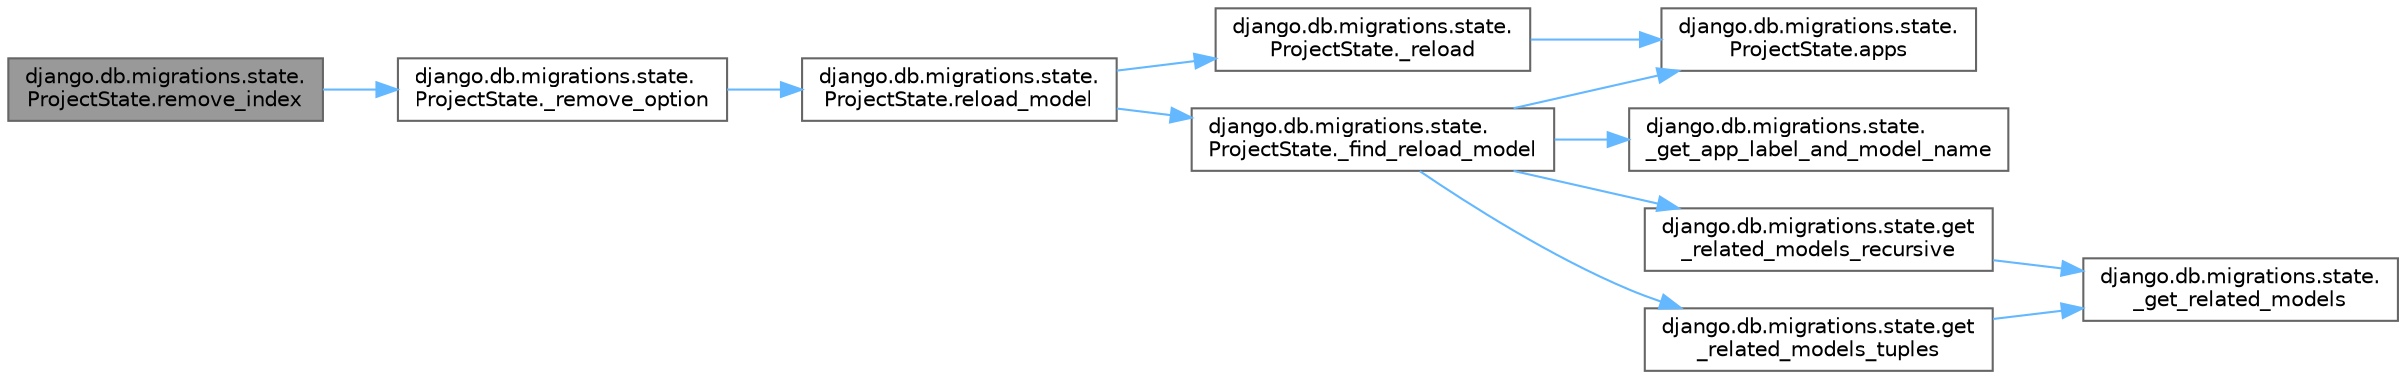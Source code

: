 digraph "django.db.migrations.state.ProjectState.remove_index"
{
 // LATEX_PDF_SIZE
  bgcolor="transparent";
  edge [fontname=Helvetica,fontsize=10,labelfontname=Helvetica,labelfontsize=10];
  node [fontname=Helvetica,fontsize=10,shape=box,height=0.2,width=0.4];
  rankdir="LR";
  Node1 [id="Node000001",label="django.db.migrations.state.\lProjectState.remove_index",height=0.2,width=0.4,color="gray40", fillcolor="grey60", style="filled", fontcolor="black",tooltip=" "];
  Node1 -> Node2 [id="edge1_Node000001_Node000002",color="steelblue1",style="solid",tooltip=" "];
  Node2 [id="Node000002",label="django.db.migrations.state.\lProjectState._remove_option",height=0.2,width=0.4,color="grey40", fillcolor="white", style="filled",URL="$classdjango_1_1db_1_1migrations_1_1state_1_1_project_state.html#a775e9bbdc240c1355118c3a69f78aaaf",tooltip=" "];
  Node2 -> Node3 [id="edge2_Node000002_Node000003",color="steelblue1",style="solid",tooltip=" "];
  Node3 [id="Node000003",label="django.db.migrations.state.\lProjectState.reload_model",height=0.2,width=0.4,color="grey40", fillcolor="white", style="filled",URL="$classdjango_1_1db_1_1migrations_1_1state_1_1_project_state.html#a63b9c4c74e5f04f26eb04b2b86d7551f",tooltip=" "];
  Node3 -> Node4 [id="edge3_Node000003_Node000004",color="steelblue1",style="solid",tooltip=" "];
  Node4 [id="Node000004",label="django.db.migrations.state.\lProjectState._find_reload_model",height=0.2,width=0.4,color="grey40", fillcolor="white", style="filled",URL="$classdjango_1_1db_1_1migrations_1_1state_1_1_project_state.html#a782fc6ac596d2c06dac72d3db2033e09",tooltip=" "];
  Node4 -> Node5 [id="edge4_Node000004_Node000005",color="steelblue1",style="solid",tooltip=" "];
  Node5 [id="Node000005",label="django.db.migrations.state.\l_get_app_label_and_model_name",height=0.2,width=0.4,color="grey40", fillcolor="white", style="filled",URL="$namespacedjango_1_1db_1_1migrations_1_1state.html#a8795ebe6e20cda4c6843eb8482f0ce0f",tooltip=" "];
  Node4 -> Node6 [id="edge5_Node000004_Node000006",color="steelblue1",style="solid",tooltip=" "];
  Node6 [id="Node000006",label="django.db.migrations.state.\lProjectState.apps",height=0.2,width=0.4,color="grey40", fillcolor="white", style="filled",URL="$classdjango_1_1db_1_1migrations_1_1state_1_1_project_state.html#a512f631936ae6b299fa822af8d84eb62",tooltip=" "];
  Node4 -> Node7 [id="edge6_Node000004_Node000007",color="steelblue1",style="solid",tooltip=" "];
  Node7 [id="Node000007",label="django.db.migrations.state.get\l_related_models_recursive",height=0.2,width=0.4,color="grey40", fillcolor="white", style="filled",URL="$namespacedjango_1_1db_1_1migrations_1_1state.html#ae120ef0842597f4fb4f52db6be117ac6",tooltip=" "];
  Node7 -> Node8 [id="edge7_Node000007_Node000008",color="steelblue1",style="solid",tooltip=" "];
  Node8 [id="Node000008",label="django.db.migrations.state.\l_get_related_models",height=0.2,width=0.4,color="grey40", fillcolor="white", style="filled",URL="$namespacedjango_1_1db_1_1migrations_1_1state.html#ad4ec87c24ecf42dc1d92fe5422d79cbd",tooltip=" "];
  Node4 -> Node9 [id="edge8_Node000004_Node000009",color="steelblue1",style="solid",tooltip=" "];
  Node9 [id="Node000009",label="django.db.migrations.state.get\l_related_models_tuples",height=0.2,width=0.4,color="grey40", fillcolor="white", style="filled",URL="$namespacedjango_1_1db_1_1migrations_1_1state.html#a72f8e30326ac4fd3504da6da5f08a3fe",tooltip=" "];
  Node9 -> Node8 [id="edge9_Node000009_Node000008",color="steelblue1",style="solid",tooltip=" "];
  Node3 -> Node10 [id="edge10_Node000003_Node000010",color="steelblue1",style="solid",tooltip=" "];
  Node10 [id="Node000010",label="django.db.migrations.state.\lProjectState._reload",height=0.2,width=0.4,color="grey40", fillcolor="white", style="filled",URL="$classdjango_1_1db_1_1migrations_1_1state_1_1_project_state.html#a6403441ce110fc10fa771937772152f0",tooltip=" "];
  Node10 -> Node6 [id="edge11_Node000010_Node000006",color="steelblue1",style="solid",tooltip=" "];
}
